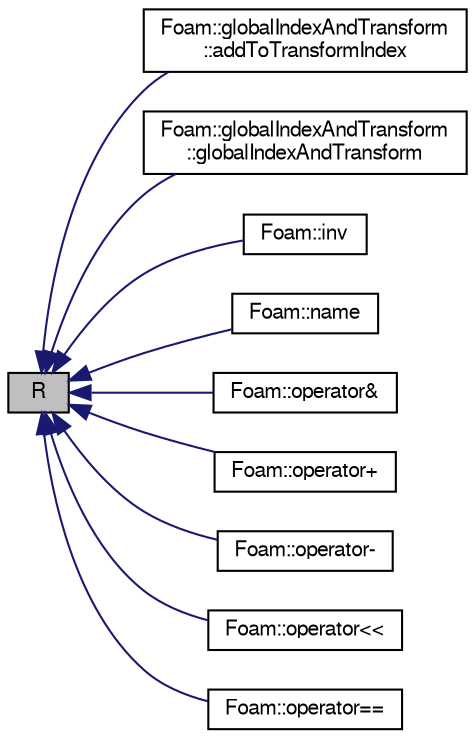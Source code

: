 digraph "R"
{
  bgcolor="transparent";
  edge [fontname="FreeSans",fontsize="10",labelfontname="FreeSans",labelfontsize="10"];
  node [fontname="FreeSans",fontsize="10",shape=record];
  rankdir="LR";
  Node1 [label="R",height=0.2,width=0.4,color="black", fillcolor="grey75", style="filled" fontcolor="black"];
  Node1 -> Node2 [dir="back",color="midnightblue",fontsize="10",style="solid",fontname="FreeSans"];
  Node2 [label="Foam::globalIndexAndTransform\l::addToTransformIndex",height=0.2,width=0.4,color="black",URL="$a00907.html#aa5ca2189f2ab3ddd22e4adef20976baf",tooltip="Add patch transformation to transformIndex. Return new. "];
  Node1 -> Node3 [dir="back",color="midnightblue",fontsize="10",style="solid",fontname="FreeSans"];
  Node3 [label="Foam::globalIndexAndTransform\l::globalIndexAndTransform",height=0.2,width=0.4,color="black",URL="$a00907.html#a6a82addd80d8b6487e55a787d3e0369d",tooltip="Construct from components. "];
  Node1 -> Node4 [dir="back",color="midnightblue",fontsize="10",style="solid",fontname="FreeSans"];
  Node4 [label="Foam::inv",height=0.2,width=0.4,color="black",URL="$a10237.html#af1f1db0442fbe206b589f124f968731b",tooltip="Return the inverse of the given vectorTensorTransform. "];
  Node1 -> Node5 [dir="back",color="midnightblue",fontsize="10",style="solid",fontname="FreeSans"];
  Node5 [label="Foam::name",height=0.2,width=0.4,color="black",URL="$a10237.html#a8be9167a2a1446ac75fbf8a6f04cbcd8",tooltip="Return a string representation of a vectorTensorTransform. "];
  Node1 -> Node6 [dir="back",color="midnightblue",fontsize="10",style="solid",fontname="FreeSans"];
  Node6 [label="Foam::operator&",height=0.2,width=0.4,color="black",URL="$a10237.html#a0f75c128dfa1fe039e56d73504fe0a3d"];
  Node1 -> Node7 [dir="back",color="midnightblue",fontsize="10",style="solid",fontname="FreeSans"];
  Node7 [label="Foam::operator+",height=0.2,width=0.4,color="black",URL="$a10237.html#af4aa948c49789548c539cf09d8529fe8"];
  Node1 -> Node8 [dir="back",color="midnightblue",fontsize="10",style="solid",fontname="FreeSans"];
  Node8 [label="Foam::operator-",height=0.2,width=0.4,color="black",URL="$a10237.html#a7343d22a001563fd49e240b66ba681bf"];
  Node1 -> Node9 [dir="back",color="midnightblue",fontsize="10",style="solid",fontname="FreeSans"];
  Node9 [label="Foam::operator\<\<",height=0.2,width=0.4,color="black",URL="$a10237.html#aef21d6af1ad101aa8dda5cb498a950b3"];
  Node1 -> Node10 [dir="back",color="midnightblue",fontsize="10",style="solid",fontname="FreeSans"];
  Node10 [label="Foam::operator==",height=0.2,width=0.4,color="black",URL="$a10237.html#a1702cdf4aab06e680e9fe6092feb1bce"];
}
